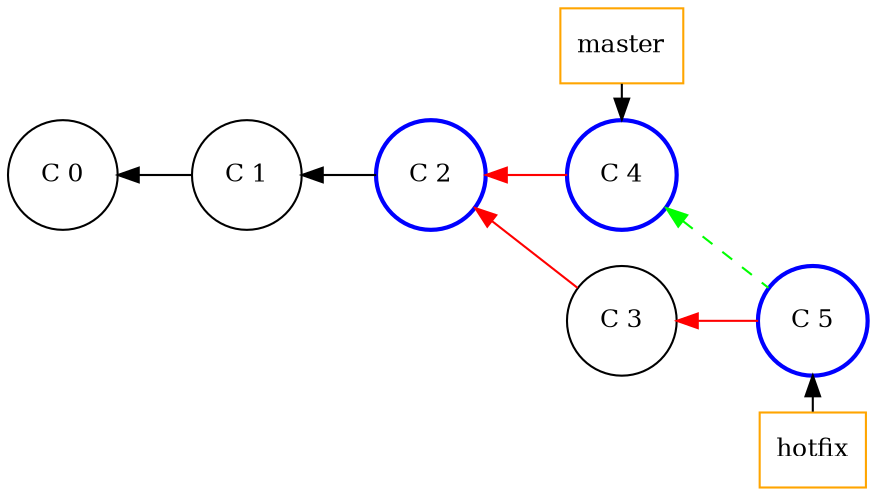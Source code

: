digraph git_merge_fast_fwd {
    splines=line
    rankdir=LR
    bgcolor=transparent

    node[width=0.3, shape=rect,fontsize=12.0, style="", color=orange]
    edge[dir=back, style=""]
    master [label="master"]
    hotfix [label="hotfix"]

    node[ shape=circle,fontsize=12.0, style="", color=""]
    edge[dir=back, style=""]

    c_0 [label="C 0", group=master]
    c_1 [label="C 1", group=master]
    c_3 [label="C 3", group=branch]

    /* Marked nodes */
    node[shape=circle, color=blue, style=bold]
    c_2 [label="C 2", group=master]
    c_4 [label="C 4", group=master]
    c_5 [label="C 5", group=branch]

    edge[style=""]
    c_0 -> c_1 -> c_2
    edge[color=red]
    c_2 -> c_4
    c_2 -> c_3
    c_3 -> c_5

    edge[color=""]
    master -> c_4 [dir=""]
    c_5 -> hotfix

    c_4 -> c_5 [color=green, style=dashed]

    {rank=same; master c_4 c_3}
    {rank=same; c_5 hotfix}

}
